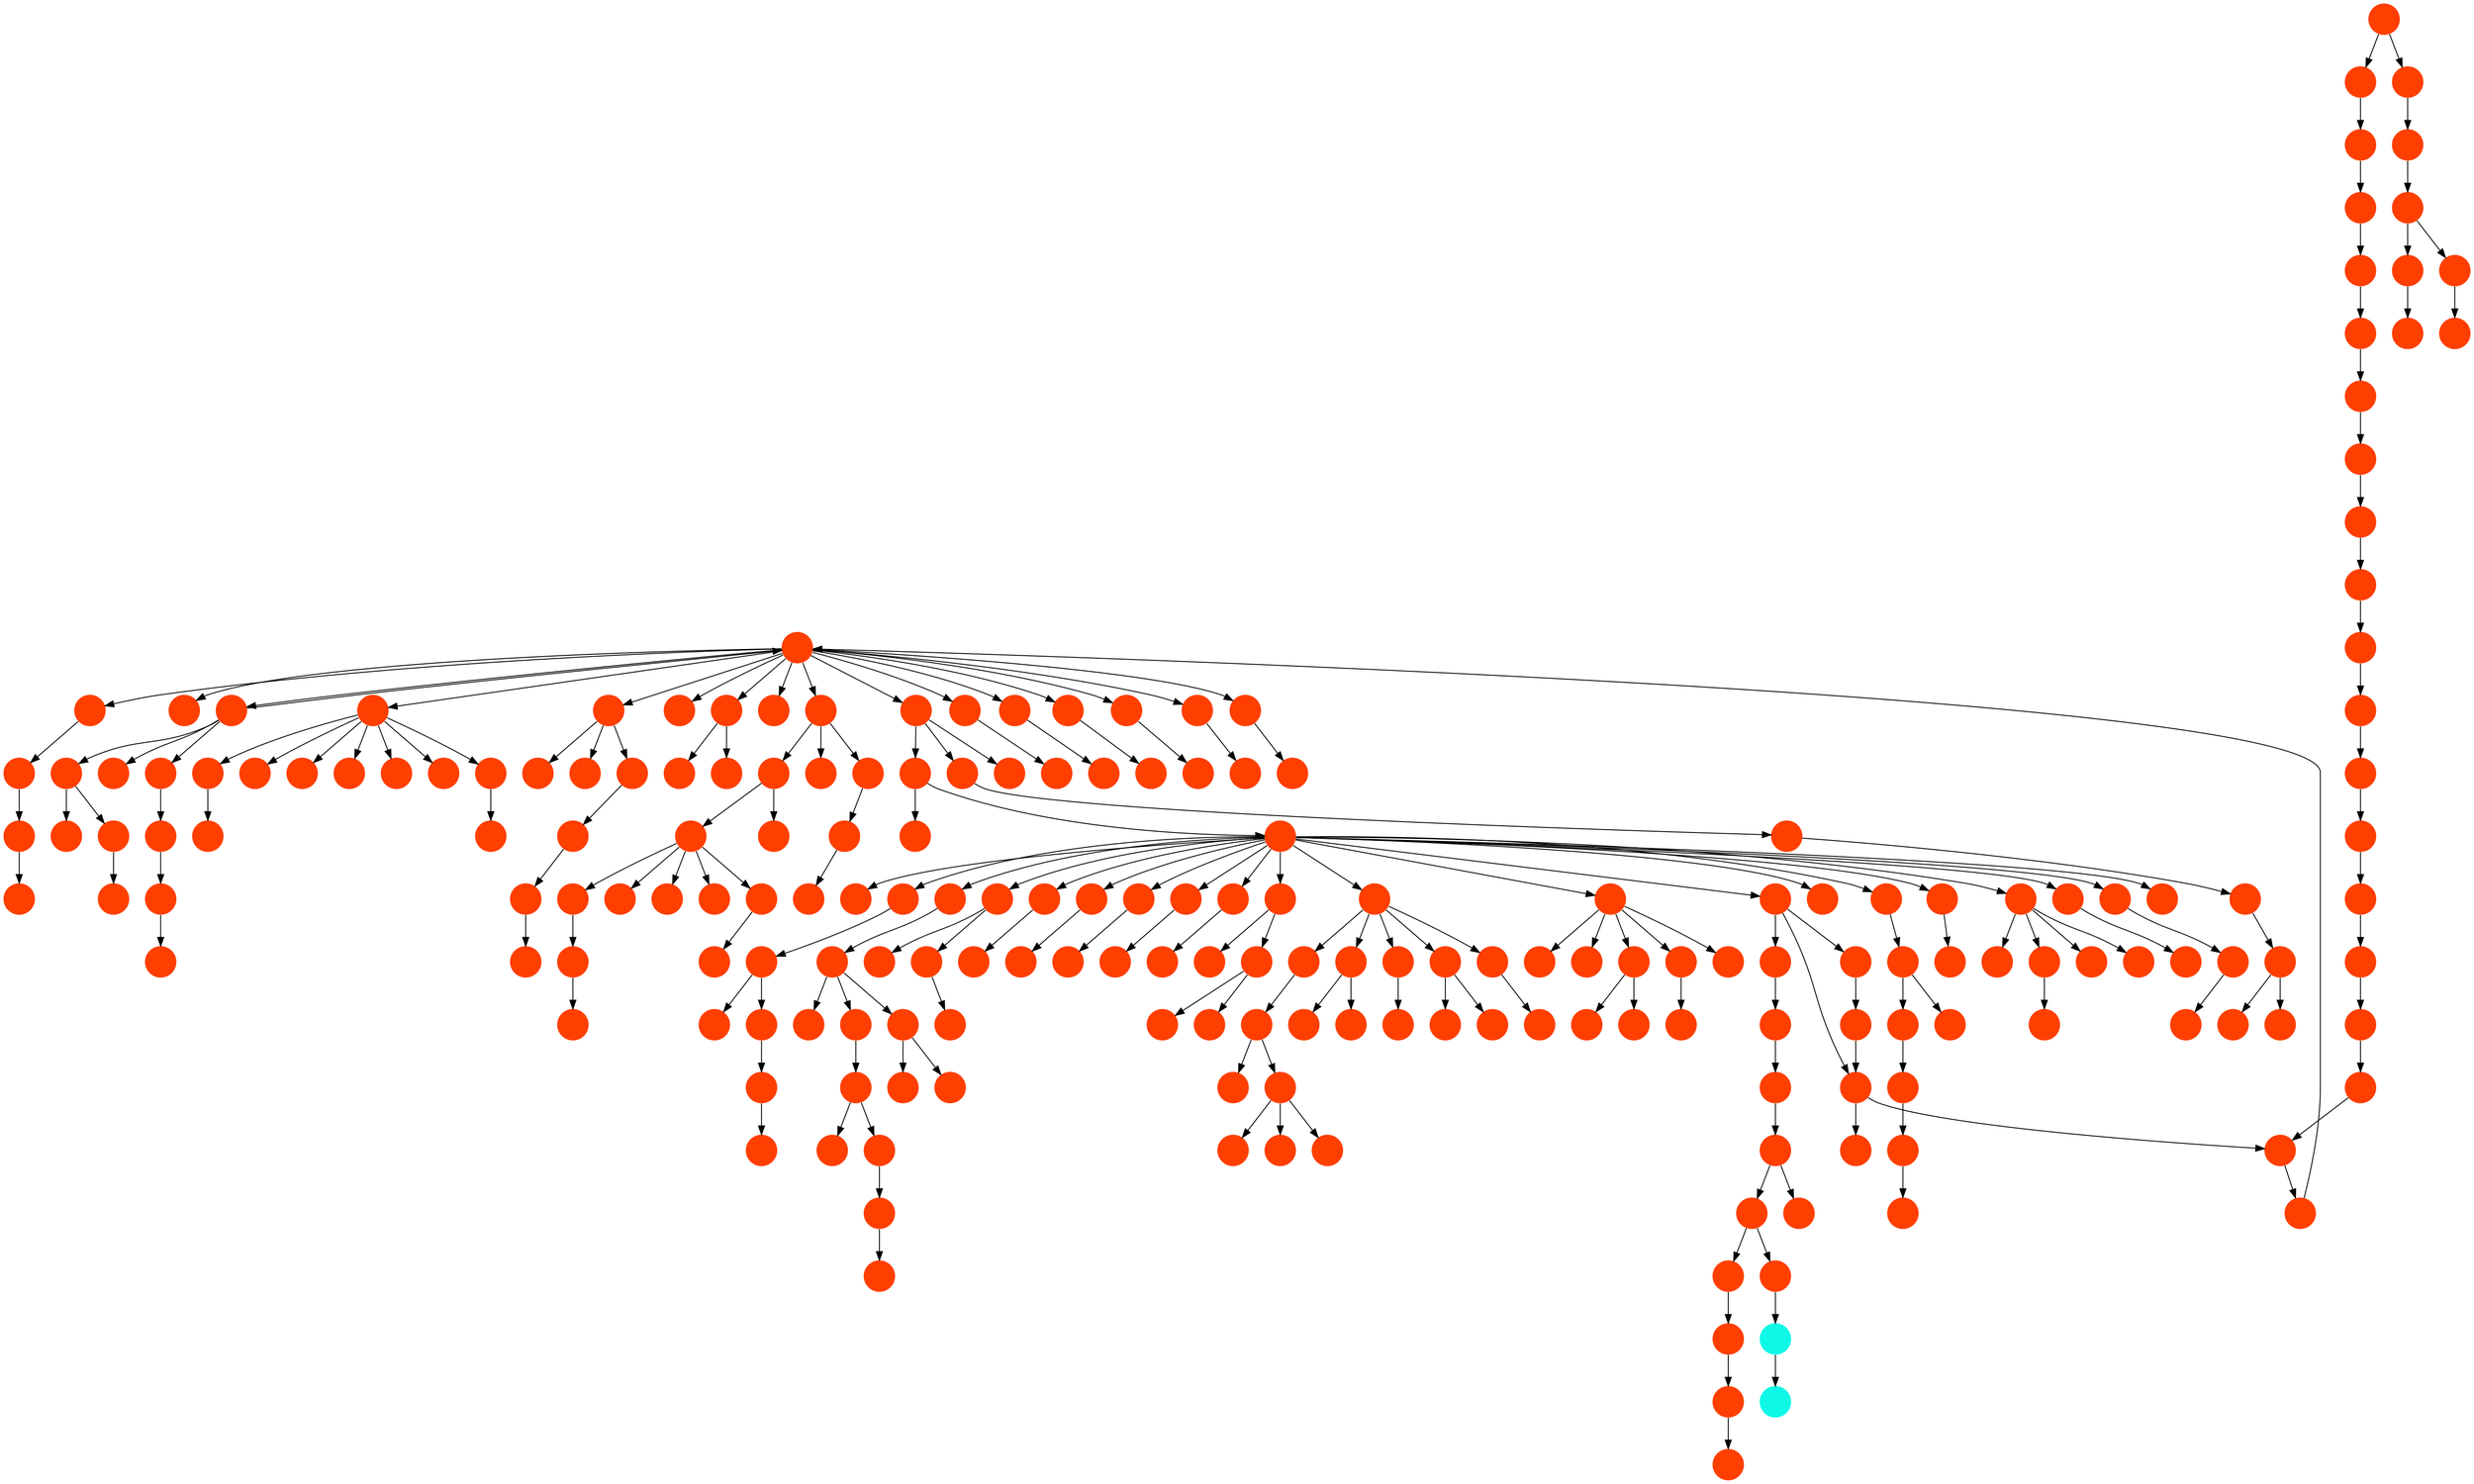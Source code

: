 digraph{
0 [tooltip = "T", penwidth = 0, style = filled, fillcolor = "#ff3f00", shape = circle, label = ""]
1 [tooltip = "T", penwidth = 0, style = filled, fillcolor = "#ff3f00", shape = circle, label = ""]
2 [tooltip = "T", penwidth = 0, style = filled, fillcolor = "#ff3f00", shape = circle, label = ""]
3 [tooltip = "T", penwidth = 0, style = filled, fillcolor = "#ff3f00", shape = circle, label = ""]
4 [tooltip = "T", penwidth = 0, style = filled, fillcolor = "#ff3f00", shape = circle, label = ""]
5 [tooltip = "T", penwidth = 0, style = filled, fillcolor = "#ff3f00", shape = circle, label = ""]
6 [tooltip = "T", penwidth = 0, style = filled, fillcolor = "#ff3f00", shape = circle, label = ""]
7 [tooltip = "T", penwidth = 0, style = filled, fillcolor = "#ff3f00", shape = circle, label = ""]
8 [tooltip = "T", penwidth = 0, style = filled, fillcolor = "#ff3f00", shape = circle, label = ""]
9 [tooltip = "T", penwidth = 0, style = filled, fillcolor = "#ff3f00", shape = circle, label = ""]
10 [tooltip = "T", penwidth = 0, style = filled, fillcolor = "#ff3f00", shape = circle, label = ""]
11 [tooltip = "T", penwidth = 0, style = filled, fillcolor = "#ff3f00", shape = circle, label = ""]
12 [tooltip = "T", penwidth = 0, style = filled, fillcolor = "#ff3f00", shape = circle, label = ""]
13 [tooltip = "T", penwidth = 0, style = filled, fillcolor = "#ff3f00", shape = circle, label = ""]
14 [tooltip = "T", penwidth = 0, style = filled, fillcolor = "#ff3f00", shape = circle, label = ""]
15 [tooltip = "T", penwidth = 0, style = filled, fillcolor = "#ff3f00", shape = circle, label = ""]
16 [tooltip = "T", penwidth = 0, style = filled, fillcolor = "#ff3f00", shape = circle, label = ""]
17 [tooltip = "T", penwidth = 0, style = filled, fillcolor = "#ff3f00", shape = circle, label = ""]
18 [tooltip = "T", penwidth = 0, style = filled, fillcolor = "#ff3f00", shape = circle, label = ""]
19 [tooltip = "T", penwidth = 0, style = filled, fillcolor = "#ff3f00", shape = circle, label = ""]
20 [tooltip = "T", penwidth = 0, style = filled, fillcolor = "#ff3f00", shape = circle, label = ""]
21 [tooltip = "T", penwidth = 0, style = filled, fillcolor = "#ff3f00", shape = circle, label = ""]
22 [tooltip = "T", penwidth = 0, style = filled, fillcolor = "#ff3f00", shape = circle, label = ""]
23 [tooltip = "T", penwidth = 0, style = filled, fillcolor = "#ff3f00", shape = circle, label = ""]
24 [tooltip = "T", penwidth = 0, style = filled, fillcolor = "#ff3f00", shape = circle, label = ""]
25 [tooltip = "T", penwidth = 0, style = filled, fillcolor = "#ff3f00", shape = circle, label = ""]
26 [tooltip = "T", penwidth = 0, style = filled, fillcolor = "#ff3f00", shape = circle, label = ""]
27 [tooltip = "T", penwidth = 0, style = filled, fillcolor = "#ff3f00", shape = circle, label = ""]
28 [tooltip = "T", penwidth = 0, style = filled, fillcolor = "#ff3f00", shape = circle, label = ""]
29 [tooltip = "T", penwidth = 0, style = filled, fillcolor = "#ff3f00", shape = circle, label = ""]
30 [tooltip = "T", penwidth = 0, style = filled, fillcolor = "#ff3f00", shape = circle, label = ""]
31 [tooltip = "T", penwidth = 0, style = filled, fillcolor = "#ff3f00", shape = circle, label = ""]
32 [tooltip = "T", penwidth = 0, style = filled, fillcolor = "#ff3f00", shape = circle, label = ""]
33 [tooltip = "T", penwidth = 0, style = filled, fillcolor = "#ff3f00", shape = circle, label = ""]
34 [tooltip = "T", penwidth = 0, style = filled, fillcolor = "#ff3f00", shape = circle, label = ""]
35 [tooltip = "T", penwidth = 0, style = filled, fillcolor = "#ff3f00", shape = circle, label = ""]
36 [tooltip = "T", penwidth = 0, style = filled, fillcolor = "#ff3f00", shape = circle, label = ""]
37 [tooltip = "T", penwidth = 0, style = filled, fillcolor = "#ff3f00", shape = circle, label = ""]
38 [tooltip = "T", penwidth = 0, style = filled, fillcolor = "#ff3f00", shape = circle, label = ""]
39 [tooltip = "T", penwidth = 0, style = filled, fillcolor = "#ff3f00", shape = circle, label = ""]
40 [tooltip = "T", penwidth = 0, style = filled, fillcolor = "#ff3f00", shape = circle, label = ""]
41 [tooltip = "T", penwidth = 0, style = filled, fillcolor = "#ff3f00", shape = circle, label = ""]
42 [tooltip = "T", penwidth = 0, style = filled, fillcolor = "#ff3f00", shape = circle, label = ""]
43 [tooltip = "T", penwidth = 0, style = filled, fillcolor = "#ff3f00", shape = circle, label = ""]
44 [tooltip = "T", penwidth = 0, style = filled, fillcolor = "#ff3f00", shape = circle, label = ""]
45 [tooltip = "T", penwidth = 0, style = filled, fillcolor = "#ff3f00", shape = circle, label = ""]
46 [tooltip = "T", penwidth = 0, style = filled, fillcolor = "#ff3f00", shape = circle, label = ""]
47 [tooltip = "T", penwidth = 0, style = filled, fillcolor = "#ff3f00", shape = circle, label = ""]
48 [tooltip = "T", penwidth = 0, style = filled, fillcolor = "#ff3f00", shape = circle, label = ""]
49 [tooltip = "T", penwidth = 0, style = filled, fillcolor = "#ff3f00", shape = circle, label = ""]
50 [tooltip = "T", penwidth = 0, style = filled, fillcolor = "#ff3f00", shape = circle, label = ""]
51 [tooltip = "T", penwidth = 0, style = filled, fillcolor = "#ff3f00", shape = circle, label = ""]
52 [tooltip = "T", penwidth = 0, style = filled, fillcolor = "#ff3f00", shape = circle, label = ""]
53 [tooltip = "T", penwidth = 0, style = filled, fillcolor = "#ff3f00", shape = circle, label = ""]
54 [tooltip = "T", penwidth = 0, style = filled, fillcolor = "#ff3f00", shape = circle, label = ""]
55 [tooltip = "T", penwidth = 0, style = filled, fillcolor = "#ff3f00", shape = circle, label = ""]
56 [tooltip = "T", penwidth = 0, style = filled, fillcolor = "#ff3f00", shape = circle, label = ""]
57 [tooltip = "T", penwidth = 0, style = filled, fillcolor = "#ff3f00", shape = circle, label = ""]
58 [tooltip = "T", penwidth = 0, style = filled, fillcolor = "#ff3f00", shape = circle, label = ""]
59 [tooltip = "T", penwidth = 0, style = filled, fillcolor = "#ff3f00", shape = circle, label = ""]
60 [tooltip = "T", penwidth = 0, style = filled, fillcolor = "#ff3f00", shape = circle, label = ""]
61 [tooltip = "T", penwidth = 0, style = filled, fillcolor = "#ff3f00", shape = circle, label = ""]
62 [tooltip = "T", penwidth = 0, style = filled, fillcolor = "#ff3f00", shape = circle, label = ""]
63 [tooltip = "T", penwidth = 0, style = filled, fillcolor = "#ff3f00", shape = circle, label = ""]
64 [tooltip = "T", penwidth = 0, style = filled, fillcolor = "#ff3f00", shape = circle, label = ""]
65 [tooltip = "T", penwidth = 0, style = filled, fillcolor = "#ff3f00", shape = circle, label = ""]
66 [tooltip = "T", penwidth = 0, style = filled, fillcolor = "#ff3f00", shape = circle, label = ""]
67 [tooltip = "T", penwidth = 0, style = filled, fillcolor = "#ff3f00", shape = circle, label = ""]
68 [tooltip = "T", penwidth = 0, style = filled, fillcolor = "#ff3f00", shape = circle, label = ""]
69 [tooltip = "T", penwidth = 0, style = filled, fillcolor = "#ff3f00", shape = circle, label = ""]
70 [tooltip = "T", penwidth = 0, style = filled, fillcolor = "#ff3f00", shape = circle, label = ""]
71 [tooltip = "T", penwidth = 0, style = filled, fillcolor = "#ff3f00", shape = circle, label = ""]
72 [tooltip = "T", penwidth = 0, style = filled, fillcolor = "#ff3f00", shape = circle, label = ""]
73 [tooltip = "T", penwidth = 0, style = filled, fillcolor = "#ff3f00", shape = circle, label = ""]
74 [tooltip = "T", penwidth = 0, style = filled, fillcolor = "#ff3f00", shape = circle, label = ""]
75 [tooltip = "T", penwidth = 0, style = filled, fillcolor = "#ff3f00", shape = circle, label = ""]
76 [tooltip = "T", penwidth = 0, style = filled, fillcolor = "#ff3f00", shape = circle, label = ""]
77 [tooltip = "T", penwidth = 0, style = filled, fillcolor = "#ff3f00", shape = circle, label = ""]
78 [tooltip = "T", penwidth = 0, style = filled, fillcolor = "#ff3f00", shape = circle, label = ""]
79 [tooltip = "T", penwidth = 0, style = filled, fillcolor = "#ff3f00", shape = circle, label = ""]
80 [tooltip = "T", penwidth = 0, style = filled, fillcolor = "#ff3f00", shape = circle, label = ""]
81 [tooltip = "T", penwidth = 0, style = filled, fillcolor = "#ff3f00", shape = circle, label = ""]
82 [tooltip = "T", penwidth = 0, style = filled, fillcolor = "#ff3f00", shape = circle, label = ""]
83 [tooltip = "T", penwidth = 0, style = filled, fillcolor = "#ff3f00", shape = circle, label = ""]
84 [tooltip = "T", penwidth = 0, style = filled, fillcolor = "#ff3f00", shape = circle, label = ""]
85 [tooltip = "T", penwidth = 0, style = filled, fillcolor = "#ff3f00", shape = circle, label = ""]
86 [tooltip = "T", penwidth = 0, style = filled, fillcolor = "#ff3f00", shape = circle, label = ""]
87 [tooltip = "T", penwidth = 0, style = filled, fillcolor = "#ff3f00", shape = circle, label = ""]
88 [tooltip = "T", penwidth = 0, style = filled, fillcolor = "#ff3f00", shape = circle, label = ""]
89 [tooltip = "T", penwidth = 0, style = filled, fillcolor = "#ff3f00", shape = circle, label = ""]
90 [tooltip = "T", penwidth = 0, style = filled, fillcolor = "#ff3f00", shape = circle, label = ""]
91 [tooltip = "T", penwidth = 0, style = filled, fillcolor = "#ff3f00", shape = circle, label = ""]
92 [tooltip = "T", penwidth = 0, style = filled, fillcolor = "#ff3f00", shape = circle, label = ""]
93 [tooltip = "T", penwidth = 0, style = filled, fillcolor = "#ff3f00", shape = circle, label = ""]
94 [tooltip = "T", penwidth = 0, style = filled, fillcolor = "#ff3f00", shape = circle, label = ""]
95 [tooltip = "T", penwidth = 0, style = filled, fillcolor = "#ff3f00", shape = circle, label = ""]
96 [tooltip = "T", penwidth = 0, style = filled, fillcolor = "#ff3f00", shape = circle, label = ""]
97 [tooltip = "T", penwidth = 0, style = filled, fillcolor = "#ff3f00", shape = circle, label = ""]
98 [tooltip = "T", penwidth = 0, style = filled, fillcolor = "#ff3f00", shape = circle, label = ""]
99 [tooltip = "T", penwidth = 0, style = filled, fillcolor = "#ff3f00", shape = circle, label = ""]
100 [tooltip = "T", penwidth = 0, style = filled, fillcolor = "#ff3f00", shape = circle, label = ""]
101 [tooltip = "T", penwidth = 0, style = filled, fillcolor = "#ff3f00", shape = circle, label = ""]
102 [tooltip = "T", penwidth = 0, style = filled, fillcolor = "#ff3f00", shape = circle, label = ""]
103 [tooltip = "T", penwidth = 0, style = filled, fillcolor = "#ff3f00", shape = circle, label = ""]
104 [tooltip = "T", penwidth = 0, style = filled, fillcolor = "#ff3f00", shape = circle, label = ""]
105 [tooltip = "T", penwidth = 0, style = filled, fillcolor = "#ff3f00", shape = circle, label = ""]
106 [tooltip = "T", penwidth = 0, style = filled, fillcolor = "#ff3f00", shape = circle, label = ""]
107 [tooltip = "T", penwidth = 0, style = filled, fillcolor = "#ff3f00", shape = circle, label = ""]
108 [tooltip = "T", penwidth = 0, style = filled, fillcolor = "#ff3f00", shape = circle, label = ""]
109 [tooltip = "T", penwidth = 0, style = filled, fillcolor = "#ff3f00", shape = circle, label = ""]
110 [tooltip = "T", penwidth = 0, style = filled, fillcolor = "#ff3f00", shape = circle, label = ""]
111 [tooltip = "T", penwidth = 0, style = filled, fillcolor = "#ff3f00", shape = circle, label = ""]
112 [tooltip = "T", penwidth = 0, style = filled, fillcolor = "#ff3f00", shape = circle, label = ""]
113 [tooltip = "T", penwidth = 0, style = filled, fillcolor = "#ff3f00", shape = circle, label = ""]
114 [tooltip = "T", penwidth = 0, style = filled, fillcolor = "#ff3f00", shape = circle, label = ""]
115 [tooltip = "T", penwidth = 0, style = filled, fillcolor = "#ff3f00", shape = circle, label = ""]
116 [tooltip = "T", penwidth = 0, style = filled, fillcolor = "#ff3f00", shape = circle, label = ""]
117 [tooltip = "T", penwidth = 0, style = filled, fillcolor = "#ff3f00", shape = circle, label = ""]
118 [tooltip = "T", penwidth = 0, style = filled, fillcolor = "#ff3f00", shape = circle, label = ""]
119 [tooltip = "T", penwidth = 0, style = filled, fillcolor = "#ff3f00", shape = circle, label = ""]
120 [tooltip = "T", penwidth = 0, style = filled, fillcolor = "#ff3f00", shape = circle, label = ""]
121 [tooltip = "T", penwidth = 0, style = filled, fillcolor = "#ff3f00", shape = circle, label = ""]
122 [tooltip = "T", penwidth = 0, style = filled, fillcolor = "#ff3f00", shape = circle, label = ""]
123 [tooltip = "T", penwidth = 0, style = filled, fillcolor = "#ff3f00", shape = circle, label = ""]
124 [tooltip = "T", penwidth = 0, style = filled, fillcolor = "#ff3f00", shape = circle, label = ""]
125 [tooltip = "T", penwidth = 0, style = filled, fillcolor = "#ff3f00", shape = circle, label = ""]
126 [tooltip = "T", penwidth = 0, style = filled, fillcolor = "#ff3f00", shape = circle, label = ""]
127 [tooltip = "T", penwidth = 0, style = filled, fillcolor = "#ff3f00", shape = circle, label = ""]
128 [tooltip = "T", penwidth = 0, style = filled, fillcolor = "#ff3f00", shape = circle, label = ""]
129 [tooltip = "T", penwidth = 0, style = filled, fillcolor = "#ff3f00", shape = circle, label = ""]
130 [tooltip = "T", penwidth = 0, style = filled, fillcolor = "#ff3f00", shape = circle, label = ""]
131 [tooltip = "T", penwidth = 0, style = filled, fillcolor = "#ff3f00", shape = circle, label = ""]
132 [tooltip = "T", penwidth = 0, style = filled, fillcolor = "#ff3f00", shape = circle, label = ""]
133 [tooltip = "T", penwidth = 0, style = filled, fillcolor = "#ff3f00", shape = circle, label = ""]
134 [tooltip = "T", penwidth = 0, style = filled, fillcolor = "#ff3f00", shape = circle, label = ""]
135 [tooltip = "T", penwidth = 0, style = filled, fillcolor = "#ff3f00", shape = circle, label = ""]
136 [tooltip = "T", penwidth = 0, style = filled, fillcolor = "#ff3f00", shape = circle, label = ""]
137 [tooltip = "T", penwidth = 0, style = filled, fillcolor = "#ff3f00", shape = circle, label = ""]
138 [tooltip = "T", penwidth = 0, style = filled, fillcolor = "#ff3f00", shape = circle, label = ""]
139 [tooltip = "T", penwidth = 0, style = filled, fillcolor = "#ff3f00", shape = circle, label = ""]
140 [tooltip = "T", penwidth = 0, style = filled, fillcolor = "#ff3f00", shape = circle, label = ""]
141 [tooltip = "T", penwidth = 0, style = filled, fillcolor = "#ff3f00", shape = circle, label = ""]
142 [tooltip = "T", penwidth = 0, style = filled, fillcolor = "#ff3f00", shape = circle, label = ""]
143 [tooltip = "T", penwidth = 0, style = filled, fillcolor = "#ff3f00", shape = circle, label = ""]
144 [tooltip = "T", penwidth = 0, style = filled, fillcolor = "#ff3f00", shape = circle, label = ""]
145 [tooltip = "T", penwidth = 0, style = filled, fillcolor = "#ff3f00", shape = circle, label = ""]
146 [tooltip = "T", penwidth = 0, style = filled, fillcolor = "#ff3f00", shape = circle, label = ""]
147 [tooltip = "T", penwidth = 0, style = filled, fillcolor = "#ff3f00", shape = circle, label = ""]
148 [tooltip = "T", penwidth = 0, style = filled, fillcolor = "#ff3f00", shape = circle, label = ""]
149 [tooltip = "T", penwidth = 0, style = filled, fillcolor = "#ff3f00", shape = circle, label = ""]
150 [tooltip = "T", penwidth = 0, style = filled, fillcolor = "#ff3f00", shape = circle, label = ""]
151 [tooltip = "T", penwidth = 0, style = filled, fillcolor = "#ff3f00", shape = circle, label = ""]
152 [tooltip = "T", penwidth = 0, style = filled, fillcolor = "#ff3f00", shape = circle, label = ""]
153 [tooltip = "T", penwidth = 0, style = filled, fillcolor = "#ff3f00", shape = circle, label = ""]
154 [tooltip = "T", penwidth = 0, style = filled, fillcolor = "#ff3f00", shape = circle, label = ""]
155 [tooltip = "T", penwidth = 0, style = filled, fillcolor = "#ff3f00", shape = circle, label = ""]
156 [tooltip = "T", penwidth = 0, style = filled, fillcolor = "#ff3f00", shape = circle, label = ""]
157 [tooltip = "T", penwidth = 0, style = filled, fillcolor = "#ff3f00", shape = circle, label = ""]
158 [tooltip = "T", penwidth = 0, style = filled, fillcolor = "#ff3f00", shape = circle, label = ""]
159 [tooltip = "T", penwidth = 0, style = filled, fillcolor = "#ff3f00", shape = circle, label = ""]
160 [tooltip = "T", penwidth = 0, style = filled, fillcolor = "#ff3f00", shape = circle, label = ""]
161 [tooltip = "T", penwidth = 0, style = filled, fillcolor = "#ff3f00", shape = circle, label = ""]
162 [tooltip = "T", penwidth = 0, style = filled, fillcolor = "#ff3f00", shape = circle, label = ""]
163 [tooltip = "T", penwidth = 0, style = filled, fillcolor = "#ff3f00", shape = circle, label = ""]
164 [tooltip = "T", penwidth = 0, style = filled, fillcolor = "#ff3f00", shape = circle, label = ""]
165 [tooltip = "T", penwidth = 0, style = filled, fillcolor = "#ff3f00", shape = circle, label = ""]
166 [tooltip = "T", penwidth = 0, style = filled, fillcolor = "#ff3f00", shape = circle, label = ""]
167 [tooltip = "T", penwidth = 0, style = filled, fillcolor = "#ff3f00", shape = circle, label = ""]
168 [tooltip = "T", penwidth = 0, style = filled, fillcolor = "#ff3f00", shape = circle, label = ""]
169 [tooltip = "T", penwidth = 0, style = filled, fillcolor = "#ff3f00", shape = circle, label = ""]
170 [tooltip = "T", penwidth = 0, style = filled, fillcolor = "#ff3f00", shape = circle, label = ""]
171 [tooltip = "T", penwidth = 0, style = filled, fillcolor = "#ff3f00", shape = circle, label = ""]
172 [tooltip = "T", penwidth = 0, style = filled, fillcolor = "#ff3f00", shape = circle, label = ""]
173 [tooltip = "T", penwidth = 0, style = filled, fillcolor = "#ff3f00", shape = circle, label = ""]
174 [tooltip = "T", penwidth = 0, style = filled, fillcolor = "#ff3f00", shape = circle, label = ""]
175 [tooltip = "T", penwidth = 0, style = filled, fillcolor = "#ff3f00", shape = circle, label = ""]
176 [tooltip = "T", penwidth = 0, style = filled, fillcolor = "#ff3f00", shape = circle, label = ""]
177 [tooltip = "T", penwidth = 0, style = filled, fillcolor = "#ff3f00", shape = circle, label = ""]
178 [tooltip = "T", penwidth = 0, style = filled, fillcolor = "#ff3f00", shape = circle, label = ""]
179 [tooltip = "T", penwidth = 0, style = filled, fillcolor = "#ff3f00", shape = circle, label = ""]
180 [tooltip = "T", penwidth = 0, style = filled, fillcolor = "#ff3f00", shape = circle, label = ""]
181 [tooltip = "T", penwidth = 0, style = filled, fillcolor = "#ff3f00", shape = circle, label = ""]
182 [tooltip = "T", penwidth = 0, style = filled, fillcolor = "#ff3f00", shape = circle, label = ""]
183 [tooltip = "T", penwidth = 0, style = filled, fillcolor = "#ff3f00", shape = circle, label = ""]
184 [tooltip = "T", penwidth = 0, style = filled, fillcolor = "#ff3f00", shape = circle, label = ""]
185 [tooltip = "T", penwidth = 0, style = filled, fillcolor = "#ff3f00", shape = circle, label = ""]
186 [tooltip = "T", penwidth = 0, style = filled, fillcolor = "#ff3f00", shape = circle, label = ""]
187 [tooltip = "T", penwidth = 0, style = filled, fillcolor = "#ff3f00", shape = circle, label = ""]
188 [tooltip = "T", penwidth = 0, style = filled, fillcolor = "#ff3f00", shape = circle, label = ""]
189 [tooltip = "T", penwidth = 0, style = filled, fillcolor = "#ff3f00", shape = circle, label = ""]
190 [tooltip = "T", penwidth = 0, style = filled, fillcolor = "#ff3f00", shape = circle, label = ""]
191 [tooltip = "T", penwidth = 0, style = filled, fillcolor = "#ff3f00", shape = circle, label = ""]
192 [tooltip = "T", penwidth = 0, style = filled, fillcolor = "#ff3f00", shape = circle, label = ""]
193 [tooltip = "T", penwidth = 0, style = filled, fillcolor = "#ff3f00", shape = circle, label = ""]
194 [tooltip = "T", penwidth = 0, style = filled, fillcolor = "#ff3f00", shape = circle, label = ""]
195 [tooltip = "T", penwidth = 0, style = filled, fillcolor = "#ff3f00", shape = circle, label = ""]
196 [tooltip = "T", penwidth = 0, style = filled, fillcolor = "#ff3f00", shape = circle, label = ""]
197 [tooltip = "T", penwidth = 0, style = filled, fillcolor = "#ff3f00", shape = circle, label = ""]
198 [tooltip = "T", penwidth = 0, style = filled, fillcolor = "#ff3f00", shape = circle, label = ""]
199 [tooltip = "T", penwidth = 0, style = filled, fillcolor = "#ff3f00", shape = circle, label = ""]
200 [tooltip = "T", penwidth = 0, style = filled, fillcolor = "#ff3f00", shape = circle, label = ""]
201 [tooltip = "T", penwidth = 0, style = filled, fillcolor = "#ff3f00", shape = circle, label = ""]
202 [tooltip = "T", penwidth = 0, style = filled, fillcolor = "#ff3f00", shape = circle, label = ""]
203 [tooltip = "T", penwidth = 0, style = filled, fillcolor = "#ff3f00", shape = circle, label = ""]
204 [tooltip = "T", penwidth = 0, style = filled, fillcolor = "#ff3f00", shape = circle, label = ""]
205 [tooltip = "T", penwidth = 0, style = filled, fillcolor = "#ff3f00", shape = circle, label = ""]
206 [tooltip = "T", penwidth = 0, style = filled, fillcolor = "#ff3f00", shape = circle, label = ""]
207 [tooltip = "I", penwidth = 0, style = filled, fillcolor = "#0ff8e7", shape = circle, label = ""]
208 [tooltip = "I", penwidth = 0, style = filled, fillcolor = "#0ff8e7", shape = circle, label = ""]
15 -> 172
61 -> 82
143 -> 183
7 -> 12
81 -> 80
54 -> 58
16 -> 130
66 -> 65
112 -> 91
35 -> 41
66 -> 76
15 -> 50
129 -> 107
94 -> 174
89 -> 136
22 -> 117
144 -> 145
78 -> 144
86 -> 22
156 -> 125
91 -> 18
64 -> 88
56 -> 101
29 -> 53
163 -> 149
165 -> 96
0 -> 4
81 -> 109
24 -> 127
119 -> 111
135 -> 116
170 -> 197
152 -> 118
164 -> 198
36 -> 187
175 -> 92
149 -> 104
80 -> 47
31 -> 38
185 -> 190
148 -> 54
7 -> 154
49 -> 71
29 -> 169
119 -> 177
35 -> 52
35 -> 75
28 -> 15
85 -> 31
15 -> 168
142 -> 206
158 -> 83
15 -> 165
207 -> 208
89 -> 73
15 -> 86
166 -> 199
182 -> 140
15 -> 62
29 -> 191
64 -> 146
162 -> 170
49 -> 21
159 -> 182
54 -> 18
89 -> 142
16 -> 175
15 -> 36
181 -> 114
16 -> 178
7 -> 2
88 -> 148
21 -> 46
157 -> 39
55 -> 74
16 -> 131
16 -> 29
22 -> 16
133 -> 181
5 -> 128
35 -> 135
61 -> 59
84 -> 205
26 -> 33
15 -> 25
160 -> 152
16 -> 66
33 -> 100
21 -> 99
28 -> 98
26 -> 30
15 -> 72
16 -> 26
28 -> 160
141 -> 94
16 -> 147
111 -> 207
15 -> 151
69 -> 110
150 -> 56
168 -> 87
33 -> 13
11 -> 3
72 -> 122
15 -> 28
114 -> 112
35 -> 166
16 -> 20
48 -> 78
0 -> 7
172 -> 40
32 -> 51
180 -> 70
189 -> 201
18 -> 77
66 -> 115
147 -> 103
57 -> 6
53 -> 19
72 -> 180
16 -> 123
15 -> 42
107 -> 155
16 -> 14
192 -> 195
80 -> 45
171 -> 134
192 -> 194
191 -> 203
153 -> 171
35 -> 44
16 -> 138
108 -> 32
29 -> 84
74 -> 179
138 -> 89
15 -> 189
67 -> 60
35 -> 90
7 -> 9
113 -> 79
16 -> 85
29 -> 61
36 -> 132
173 -> 69
177 -> 163
17 -> 150
51 -> 173
36 -> 63
179 -> 133
106 -> 43
6 -> 5
136 -> 162
131 -> 57
28 -> 11
120 -> 167
146 -> 48
86 -> 27
50 -> 37
200 -> 204
80 -> 124
190 -> 188
49 -> 93
140 -> 120
16 -> 108
16 -> 49
178 -> 23
169 -> 81
142 -> 121
77 -> 15
7 -> 184
118 -> 105
16 -> 64
68 -> 153
16 -> 67
197 -> 193
154 -> 143
155 -> 55
70 -> 8
16 -> 164
139 -> 159
66 -> 106
11 -> 1
68 -> 139
151 -> 97
12 -> 10
134 -> 113
32 -> 34
191 -> 202
161 -> 95
57 -> 176
72 -> 0
147 -> 156
86 -> 141
16 -> 158
50 -> 186
16 -> 161
49 -> 24
3 -> 137
20 -> 102
162 -> 196
15 -> 17
64 -> 54
134 -> 157
167 -> 129
187 -> 185
49 -> 126
144 -> 119
174 -> 192
15 -> 35
15 -> 200
}